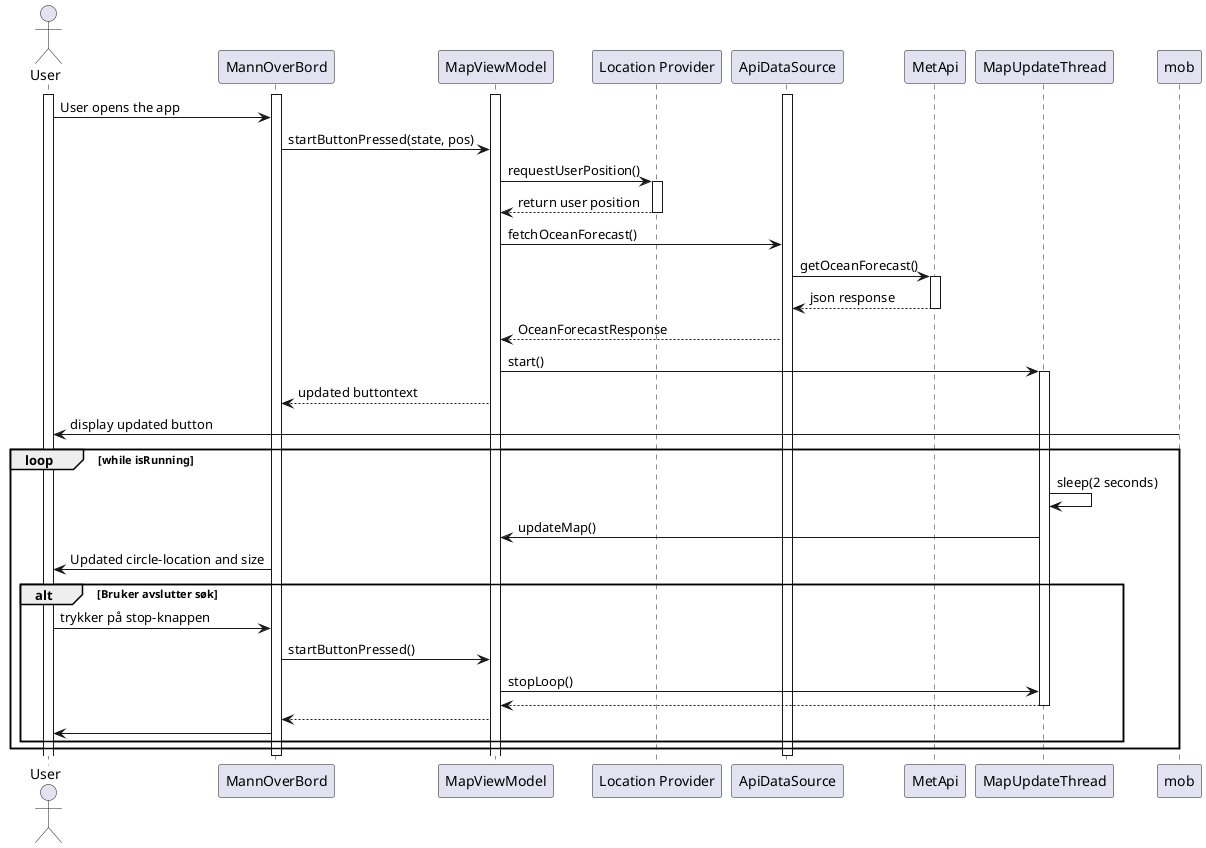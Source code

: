 @startuml

actor User
participant "MannOverBord" as MOB
participant "MapViewModel" as MVM
participant "Location Provider" as LP
participant "ApiDataSource" as ADS
participant "MetApi" as Met
participant "MapUpdateThread" as MUT

activate User
activate MOB
activate MVM
activate ADS
User -> MOB: User opens the app
MOB -> MVM: startButtonPressed(state, pos)
MVM -> LP: requestUserPosition()
    activate LP
    LP --> MVM: return user position
    deactivate LP
MVM -> ADS: fetchOceanForecast()
ADS -> Met: getOceanForecast()
activate Met
Met --> ADS: json response
deactivate Met
ADS --> MVM: OceanForecastResponse
MVM -> MUT: start()
activate MUT
MVM --> MOB: updated buttontext
mob -> User: display updated button

loop while isRunning
    MUT -> MUT: sleep(2 seconds)
    MUT -> MVM: updateMap() 
    MOB -> User: Updated circle-location and size
    alt Bruker avslutter søk
        User -> MOB: trykker på stop-knappen
        MOB -> MVM: startButtonPressed()
        MVM -> MUT: stopLoop()
        MUT --> MVM
        deactivate MUT
        MVM --> MOB
        MOB -> User: 
    end
end

deactivate ADS
deactivate MOB

@enduml
